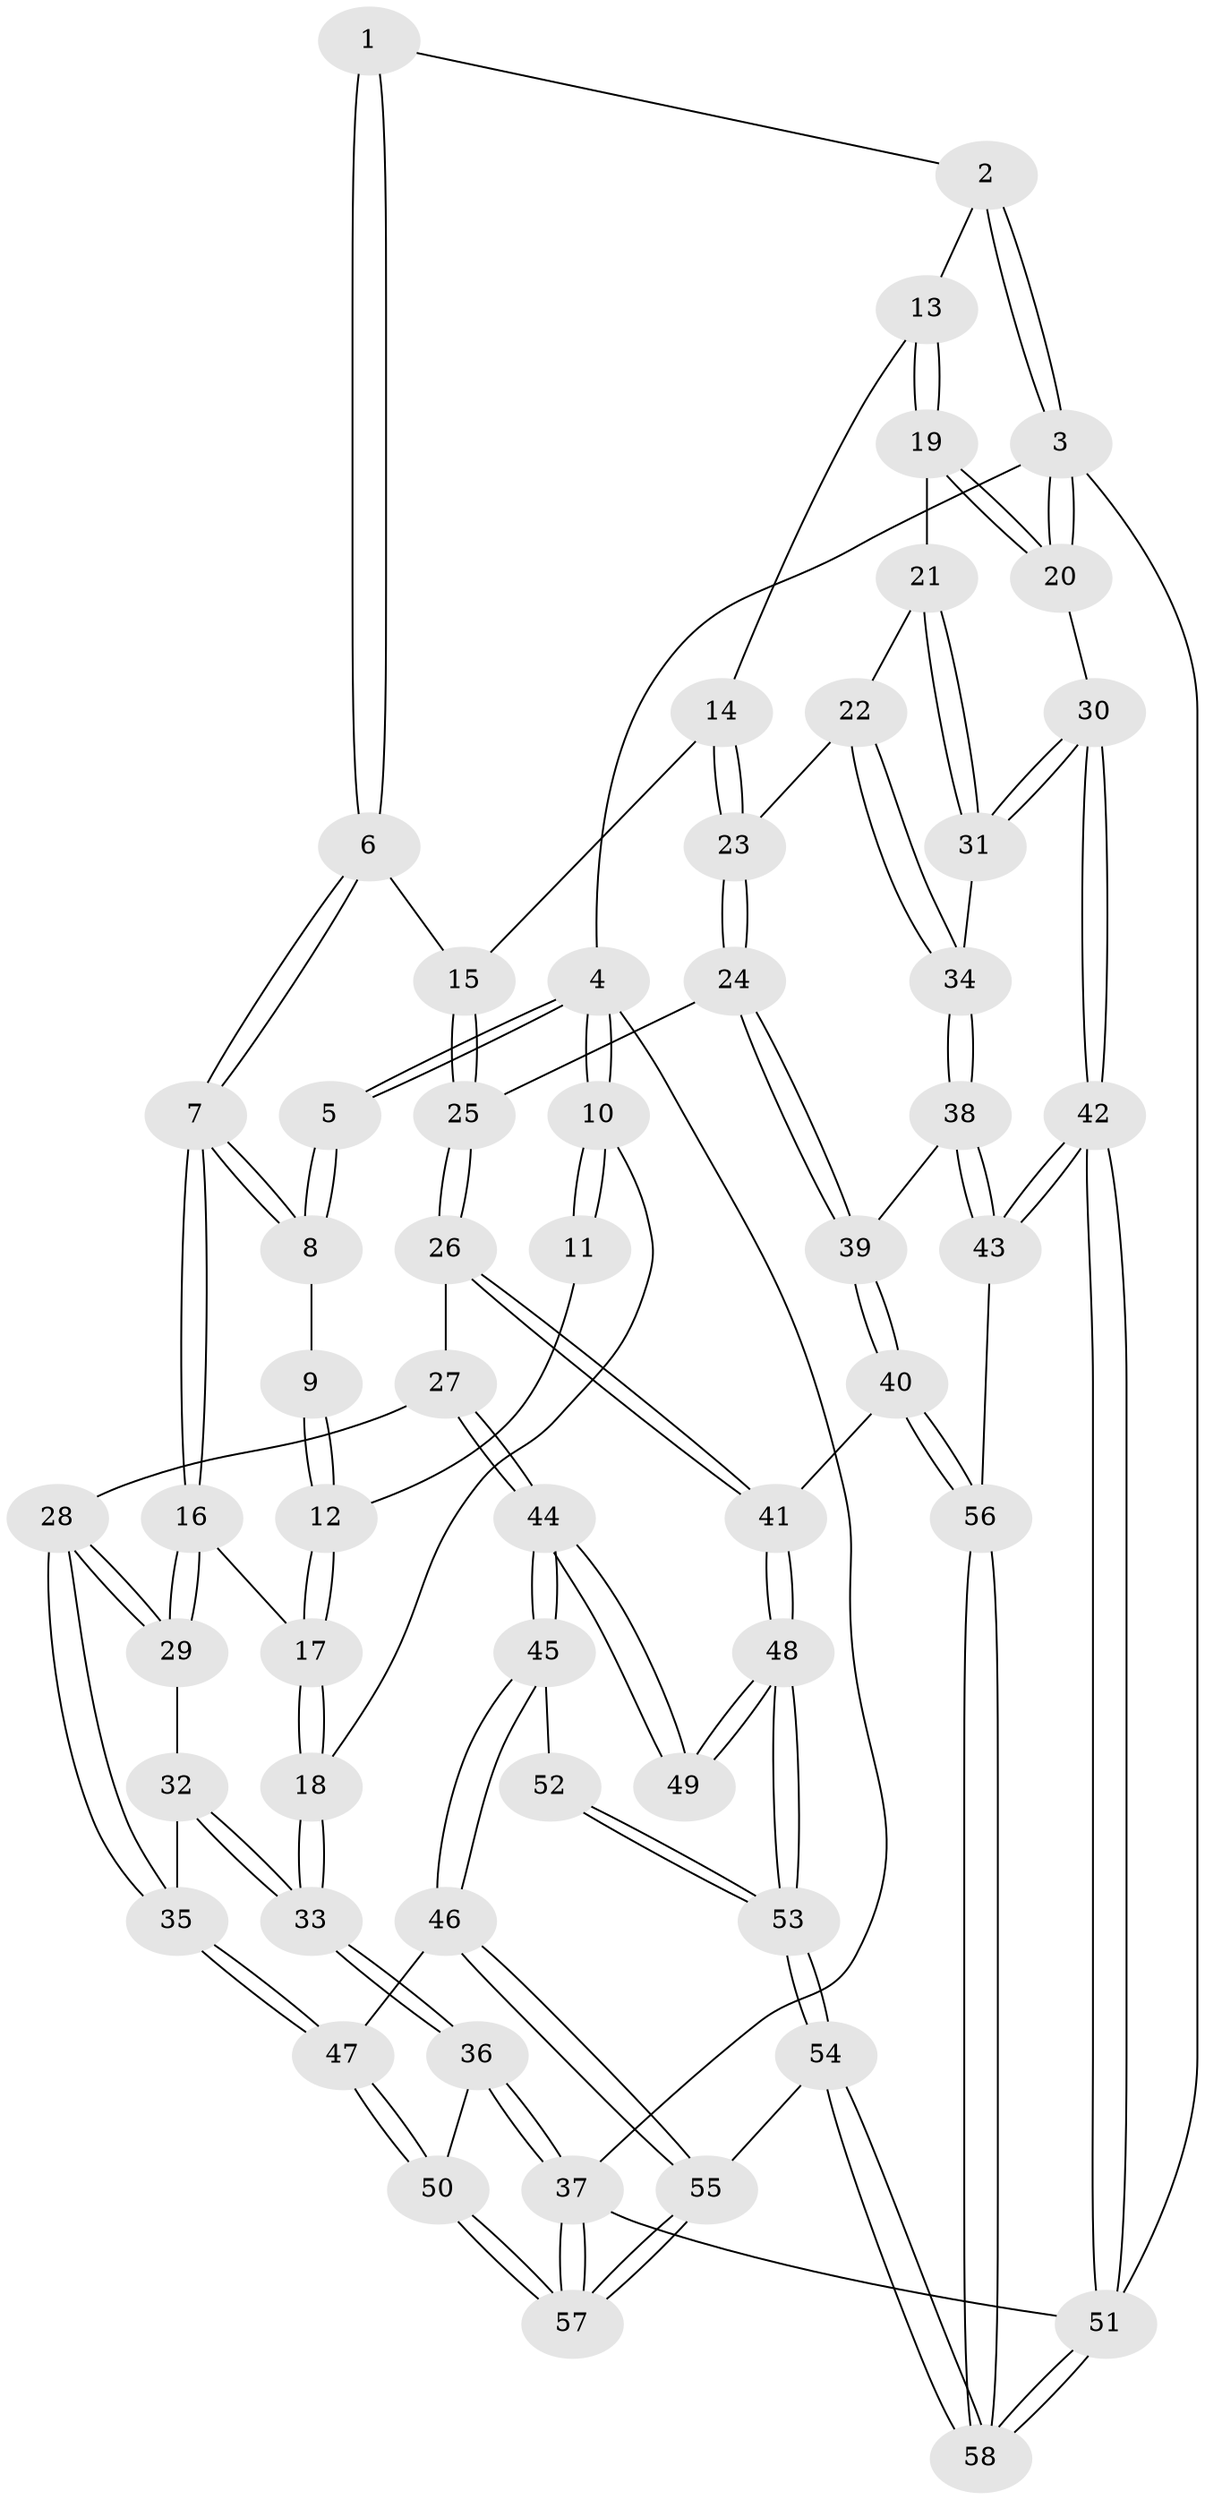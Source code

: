 // Generated by graph-tools (version 1.1) at 2025/03/03/09/25 03:03:19]
// undirected, 58 vertices, 142 edges
graph export_dot {
graph [start="1"]
  node [color=gray90,style=filled];
  1 [pos="+0.5762457781541525+0"];
  2 [pos="+0.6462700022166827+0"];
  3 [pos="+1+0"];
  4 [pos="+0+0"];
  5 [pos="+0.3092889239865018+0"];
  6 [pos="+0.3462443924854188+0.3261630829999587"];
  7 [pos="+0.3214097422138989+0.33365378771771814"];
  8 [pos="+0.20459533323424953+0.10001272083959487"];
  9 [pos="+0.16098355754674848+0.11301400933674714"];
  10 [pos="+0+0"];
  11 [pos="+0+0.034721718224817885"];
  12 [pos="+0.06494121804610012+0.20947475034643215"];
  13 [pos="+0.7384256266937477+0.19365884433184705"];
  14 [pos="+0.5991615353829539+0.3008265412711667"];
  15 [pos="+0.48446585598222686+0.3480834955253431"];
  16 [pos="+0.2639240852400128+0.4104610050937638"];
  17 [pos="+0.019946403107680144+0.28446348577456676"];
  18 [pos="+0+0.34513367140419066"];
  19 [pos="+0.8672351618981172+0.3006193972916151"];
  20 [pos="+1+0.2508447907711696"];
  21 [pos="+0.8507344268308371+0.3644807662840773"];
  22 [pos="+0.7297056546712085+0.5220783436775773"];
  23 [pos="+0.6528071578634648+0.5468013885197254"];
  24 [pos="+0.6272574811659346+0.5631985781078266"];
  25 [pos="+0.5762596826745573+0.5800888710357969"];
  26 [pos="+0.5501363703789929+0.6072707159757496"];
  27 [pos="+0.4517867613682559+0.6398566991989753"];
  28 [pos="+0.38374195427938756+0.5953393352546494"];
  29 [pos="+0.25931685050531744+0.43577071678902635"];
  30 [pos="+1+0.6295450507374135"];
  31 [pos="+0.943877380194286+0.5820036618439497"];
  32 [pos="+0.20154164386794712+0.4849594991813266"];
  33 [pos="+0+0.6518317112428846"];
  34 [pos="+0.8475238019194128+0.6802049843560593"];
  35 [pos="+0.20866833068380256+0.7374318531690947"];
  36 [pos="+0+0.7025820772932132"];
  37 [pos="+0+1"];
  38 [pos="+0.836863163923966+0.782493272007806"];
  39 [pos="+0.8007899548547683+0.7977381306617014"];
  40 [pos="+0.7546251799895111+0.8302125934860399"];
  41 [pos="+0.6752496331544485+0.8308620033293166"];
  42 [pos="+1+0.9120227791282638"];
  43 [pos="+0.9888542332313289+0.8403850021414075"];
  44 [pos="+0.4446023475573572+0.6754848739151312"];
  45 [pos="+0.381670762297047+0.7987863115084507"];
  46 [pos="+0.33544863345052656+0.844681027264988"];
  47 [pos="+0.18989508500929922+0.7807168275049412"];
  48 [pos="+0.616351223220519+0.8667110074129277"];
  49 [pos="+0.5608603297793975+0.8336950518878014"];
  50 [pos="+0.07954424980537426+0.8065705365960132"];
  51 [pos="+1+1"];
  52 [pos="+0.4705577101394705+0.833897438098005"];
  53 [pos="+0.5289381911520133+1"];
  54 [pos="+0.44378768099417326+1"];
  55 [pos="+0.40121153049159447+1"];
  56 [pos="+0.7835419648434072+1"];
  57 [pos="+0.2297543553257196+1"];
  58 [pos="+0.776558729418881+1"];
  1 -- 2;
  1 -- 6;
  1 -- 6;
  2 -- 3;
  2 -- 3;
  2 -- 13;
  3 -- 4;
  3 -- 20;
  3 -- 20;
  3 -- 51;
  4 -- 5;
  4 -- 5;
  4 -- 10;
  4 -- 10;
  4 -- 37;
  5 -- 8;
  5 -- 8;
  6 -- 7;
  6 -- 7;
  6 -- 15;
  7 -- 8;
  7 -- 8;
  7 -- 16;
  7 -- 16;
  8 -- 9;
  9 -- 12;
  9 -- 12;
  10 -- 11;
  10 -- 11;
  10 -- 18;
  11 -- 12;
  12 -- 17;
  12 -- 17;
  13 -- 14;
  13 -- 19;
  13 -- 19;
  14 -- 15;
  14 -- 23;
  14 -- 23;
  15 -- 25;
  15 -- 25;
  16 -- 17;
  16 -- 29;
  16 -- 29;
  17 -- 18;
  17 -- 18;
  18 -- 33;
  18 -- 33;
  19 -- 20;
  19 -- 20;
  19 -- 21;
  20 -- 30;
  21 -- 22;
  21 -- 31;
  21 -- 31;
  22 -- 23;
  22 -- 34;
  22 -- 34;
  23 -- 24;
  23 -- 24;
  24 -- 25;
  24 -- 39;
  24 -- 39;
  25 -- 26;
  25 -- 26;
  26 -- 27;
  26 -- 41;
  26 -- 41;
  27 -- 28;
  27 -- 44;
  27 -- 44;
  28 -- 29;
  28 -- 29;
  28 -- 35;
  28 -- 35;
  29 -- 32;
  30 -- 31;
  30 -- 31;
  30 -- 42;
  30 -- 42;
  31 -- 34;
  32 -- 33;
  32 -- 33;
  32 -- 35;
  33 -- 36;
  33 -- 36;
  34 -- 38;
  34 -- 38;
  35 -- 47;
  35 -- 47;
  36 -- 37;
  36 -- 37;
  36 -- 50;
  37 -- 57;
  37 -- 57;
  37 -- 51;
  38 -- 39;
  38 -- 43;
  38 -- 43;
  39 -- 40;
  39 -- 40;
  40 -- 41;
  40 -- 56;
  40 -- 56;
  41 -- 48;
  41 -- 48;
  42 -- 43;
  42 -- 43;
  42 -- 51;
  42 -- 51;
  43 -- 56;
  44 -- 45;
  44 -- 45;
  44 -- 49;
  44 -- 49;
  45 -- 46;
  45 -- 46;
  45 -- 52;
  46 -- 47;
  46 -- 55;
  46 -- 55;
  47 -- 50;
  47 -- 50;
  48 -- 49;
  48 -- 49;
  48 -- 53;
  48 -- 53;
  50 -- 57;
  50 -- 57;
  51 -- 58;
  51 -- 58;
  52 -- 53;
  52 -- 53;
  53 -- 54;
  53 -- 54;
  54 -- 55;
  54 -- 58;
  54 -- 58;
  55 -- 57;
  55 -- 57;
  56 -- 58;
  56 -- 58;
}
